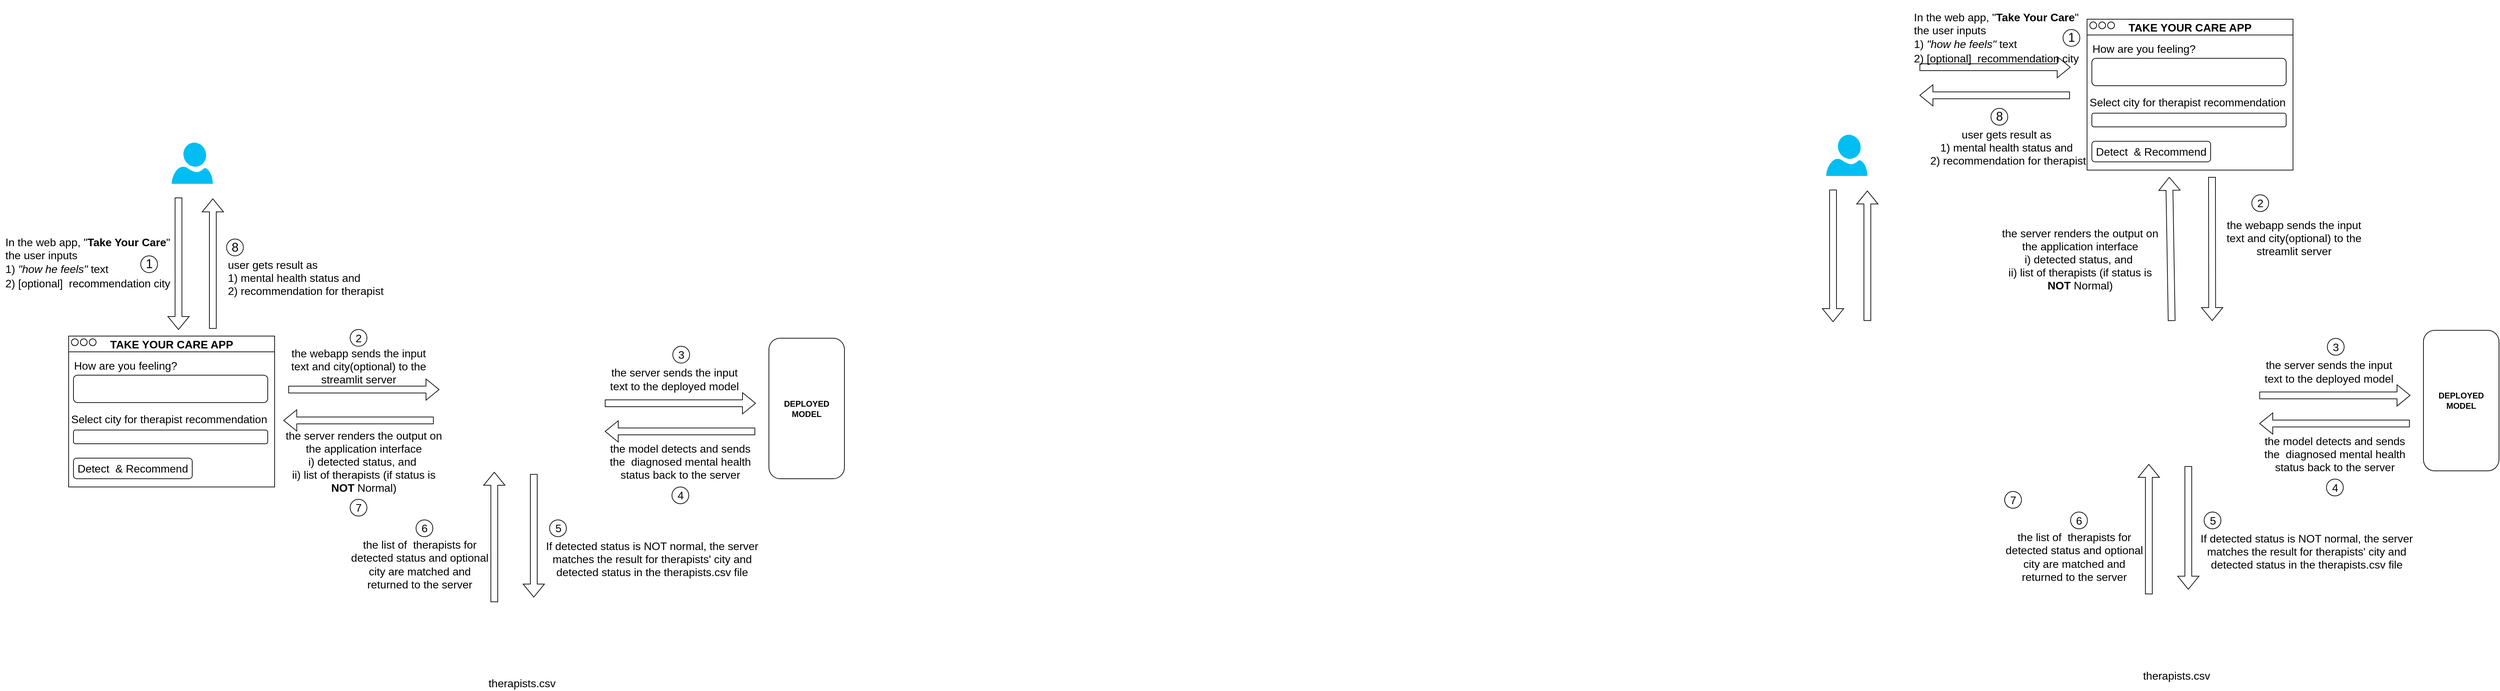 <mxfile version="26.2.14">
  <diagram name="Page-1" id="6ngZtiUM4uMh45GGR5u8">
    <mxGraphModel dx="558" dy="328" grid="1" gridSize="10" guides="1" tooltips="1" connect="1" arrows="1" fold="1" page="1" pageScale="1" pageWidth="850" pageHeight="1100" math="0" shadow="0">
      <root>
        <mxCell id="0" />
        <mxCell id="1" parent="0" />
        <mxCell id="xVOtCNTEhyg7BvDX45ZJ-3" value="&lt;font style=&quot;font-size: 16px;&quot;&gt;TAKE YOUR CARE APP&lt;/font&gt;" style="swimlane;whiteSpace=wrap;html=1;fillColor=light-dark(#FFFFFF,#000000);" parent="1" vertex="1">
          <mxGeometry x="320" y="572" width="300" height="220" as="geometry" />
        </mxCell>
        <mxCell id="xVOtCNTEhyg7BvDX45ZJ-4" value="&lt;font style=&quot;font-size: 16px;&quot;&gt;How are you feeling?&lt;/font&gt;" style="text;html=1;align=center;verticalAlign=middle;whiteSpace=wrap;rounded=0;" parent="xVOtCNTEhyg7BvDX45ZJ-3" vertex="1">
          <mxGeometry x="-9" y="28" width="184" height="30" as="geometry" />
        </mxCell>
        <mxCell id="xVOtCNTEhyg7BvDX45ZJ-5" value="" style="rounded=1;whiteSpace=wrap;html=1;" parent="xVOtCNTEhyg7BvDX45ZJ-3" vertex="1">
          <mxGeometry x="7" y="57" width="283" height="40" as="geometry" />
        </mxCell>
        <mxCell id="xVOtCNTEhyg7BvDX45ZJ-6" value="&lt;font style=&quot;font-size: 16px;&quot;&gt;Select city for therapist recommendation&lt;/font&gt;" style="text;html=1;align=center;verticalAlign=middle;whiteSpace=wrap;rounded=0;" parent="xVOtCNTEhyg7BvDX45ZJ-3" vertex="1">
          <mxGeometry x="-1" y="106" width="295" height="30" as="geometry" />
        </mxCell>
        <mxCell id="xVOtCNTEhyg7BvDX45ZJ-7" value="" style="rounded=1;whiteSpace=wrap;html=1;" parent="xVOtCNTEhyg7BvDX45ZJ-3" vertex="1">
          <mxGeometry x="7" y="137" width="283" height="20" as="geometry" />
        </mxCell>
        <mxCell id="xVOtCNTEhyg7BvDX45ZJ-8" value="&lt;font style=&quot;font-size: 16px; color: light-dark(rgb(0, 0, 0), rgb(204, 0, 0));&quot;&gt;Detect&amp;nbsp; &amp;amp; Recommend&lt;/font&gt;" style="rounded=1;whiteSpace=wrap;html=1;strokeColor=light-dark(#000000,#CC0000);" parent="xVOtCNTEhyg7BvDX45ZJ-3" vertex="1">
          <mxGeometry x="7" y="178" width="173" height="30" as="geometry" />
        </mxCell>
        <mxCell id="vIxu4h7MzAUHaWpVUODM-3" value="" style="ellipse;whiteSpace=wrap;html=1;aspect=fixed;fillColor=light-dark(#FFFFFF,#CCCC00);" vertex="1" parent="xVOtCNTEhyg7BvDX45ZJ-3">
          <mxGeometry x="17" y="4" width="10" height="10" as="geometry" />
        </mxCell>
        <mxCell id="vIxu4h7MzAUHaWpVUODM-9" value="" style="ellipse;whiteSpace=wrap;html=1;aspect=fixed;fillColor=light-dark(#FFFFFF,#FF0000);" vertex="1" parent="xVOtCNTEhyg7BvDX45ZJ-3">
          <mxGeometry x="4" y="4" width="10" height="10" as="geometry" />
        </mxCell>
        <mxCell id="vIxu4h7MzAUHaWpVUODM-2" value="" style="ellipse;whiteSpace=wrap;html=1;aspect=fixed;fillColor=light-dark(#FFFFFF,#009900);" vertex="1" parent="xVOtCNTEhyg7BvDX45ZJ-3">
          <mxGeometry x="30" y="4" width="10" height="10" as="geometry" />
        </mxCell>
        <mxCell id="xVOtCNTEhyg7BvDX45ZJ-18" value="" style="verticalLabelPosition=bottom;html=1;verticalAlign=top;align=center;strokeColor=none;fillColor=#00BEF2;shape=mxgraph.azure.user;" parent="1" vertex="1">
          <mxGeometry x="470" y="290" width="60" height="60" as="geometry" />
        </mxCell>
        <mxCell id="xVOtCNTEhyg7BvDX45ZJ-22" value="&lt;div style=&quot;text-align: justify;&quot;&gt;&lt;font style=&quot;background-color: transparent; color: light-dark(rgb(0, 0, 0), rgb(255, 255, 255)); font-size: 16px;&quot;&gt;In the web app, &quot;&lt;b&gt;Take Your Care&lt;/b&gt;&quot;&lt;/font&gt;&lt;/div&gt;&lt;div style=&quot;text-align: justify;&quot;&gt;&lt;font style=&quot;background-color: transparent; color: light-dark(rgb(0, 0, 0), rgb(255, 255, 255)); font-size: 16px;&quot;&gt;the user inputs&amp;nbsp;&lt;/font&gt;&lt;/div&gt;&lt;div style=&quot;text-align: justify;&quot;&gt;&lt;font style=&quot;background-color: transparent; color: light-dark(rgb(0, 0, 0), rgb(255, 255, 255)); font-size: 16px;&quot;&gt;1)&amp;nbsp;&lt;i&gt;&quot;how he feels&quot;&lt;/i&gt; text&lt;/font&gt;&lt;font style=&quot;background-color: transparent; color: light-dark(rgb(0, 0, 0), rgb(255, 255, 255)); font-size: 18px;&quot;&gt;&amp;nbsp;&lt;/font&gt;&lt;/div&gt;&lt;div style=&quot;text-align: justify;&quot;&gt;&lt;font size=&quot;3&quot;&gt;2)&amp;nbsp;&lt;/font&gt;&lt;span style=&quot;font-size: medium; background-color: transparent; color: light-dark(rgb(0, 0, 0), rgb(255, 255, 255));&quot;&gt;[optional]&amp;nbsp;&amp;nbsp;&lt;/span&gt;&lt;span style=&quot;font-size: medium; background-color: transparent; color: light-dark(rgb(0, 0, 0), rgb(255, 255, 255));&quot;&gt;recommendation city&lt;/span&gt;&lt;/div&gt;" style="text;html=1;align=right;verticalAlign=middle;whiteSpace=wrap;rounded=0;" parent="1" vertex="1">
          <mxGeometry x="220" y="410" width="250" height="110" as="geometry" />
        </mxCell>
        <mxCell id="xVOtCNTEhyg7BvDX45ZJ-23" value="&lt;font style=&quot;font-size: 18px;&quot;&gt;1&lt;/font&gt;" style="ellipse;whiteSpace=wrap;html=1;aspect=fixed;" parent="1" vertex="1">
          <mxGeometry x="425" y="455.01" width="24.5" height="24.5" as="geometry" />
        </mxCell>
        <mxCell id="xVOtCNTEhyg7BvDX45ZJ-24" value="" style="shape=flexArrow;endArrow=classic;html=1;rounded=0;fillColor=light-dark(transparent,#66B2FF);strokeColor=light-dark(#000000,#007FFF);" parent="1" edge="1">
          <mxGeometry width="50" height="50" relative="1" as="geometry">
            <mxPoint x="640" y="650" as="sourcePoint" />
            <mxPoint x="860" y="650" as="targetPoint" />
          </mxGeometry>
        </mxCell>
        <mxCell id="xVOtCNTEhyg7BvDX45ZJ-25" value="&lt;font style=&quot;font-size: 16px;&quot;&gt;the webapp sends the input text and city(optional) to the streamlit server&lt;/font&gt;" style="text;html=1;align=center;verticalAlign=middle;whiteSpace=wrap;rounded=0;" parent="1" vertex="1">
          <mxGeometry x="641" y="590" width="202.5" height="51.38" as="geometry" />
        </mxCell>
        <mxCell id="xVOtCNTEhyg7BvDX45ZJ-26" value="&lt;font style=&quot;font-size: 16px;&quot;&gt;2&lt;/font&gt;" style="ellipse;whiteSpace=wrap;html=1;aspect=fixed;" parent="1" vertex="1">
          <mxGeometry x="730" y="562.38" width="24.5" height="24.5" as="geometry" />
        </mxCell>
        <mxCell id="xVOtCNTEhyg7BvDX45ZJ-27" value="" style="shape=image;verticalLabelPosition=bottom;labelBackgroundColor=default;verticalAlign=top;aspect=fixed;imageAspect=0;image=https://eu-images.contentstack.com/v3/assets/blt6b0f74e5591baa03/blt7c0bf7e21d4410b4/6319700b8cc2fa14e223aa27/8895.png;" parent="1" vertex="1">
          <mxGeometry x="870" y="611.38" width="220" height="146.52" as="geometry" />
        </mxCell>
        <mxCell id="xVOtCNTEhyg7BvDX45ZJ-28" value="" style="shape=flexArrow;endArrow=classic;html=1;rounded=0;fillColor=light-dark(transparent,#66B2FF);strokeColor=light-dark(#000000,#007FFF);" parent="1" edge="1">
          <mxGeometry width="50" height="50" relative="1" as="geometry">
            <mxPoint x="851.75" y="695" as="sourcePoint" />
            <mxPoint x="632.75" y="695" as="targetPoint" />
          </mxGeometry>
        </mxCell>
        <mxCell id="xVOtCNTEhyg7BvDX45ZJ-35" value="" style="shape=flexArrow;endArrow=classic;html=1;rounded=0;fillColor=light-dark(transparent,#66B2FF);strokeColor=light-dark(#000000,#007FFF);" parent="1" edge="1">
          <mxGeometry width="50" height="50" relative="1" as="geometry">
            <mxPoint x="1101" y="670" as="sourcePoint" />
            <mxPoint x="1321" y="670" as="targetPoint" />
          </mxGeometry>
        </mxCell>
        <mxCell id="xVOtCNTEhyg7BvDX45ZJ-36" value="&lt;font style=&quot;font-size: 16px;&quot;&gt;the server sends the input text to the deployed model&lt;/font&gt;" style="text;html=1;align=center;verticalAlign=middle;whiteSpace=wrap;rounded=0;" parent="1" vertex="1">
          <mxGeometry x="1101" y="620.34" width="202.5" height="30" as="geometry" />
        </mxCell>
        <mxCell id="xVOtCNTEhyg7BvDX45ZJ-37" value="&lt;font style=&quot;font-size: 16px;&quot;&gt;3&lt;/font&gt;" style="ellipse;whiteSpace=wrap;html=1;aspect=fixed;" parent="1" vertex="1">
          <mxGeometry x="1200" y="586.88" width="24.5" height="24.5" as="geometry" />
        </mxCell>
        <mxCell id="xVOtCNTEhyg7BvDX45ZJ-38" value="&lt;b&gt;DEPLOYED MODEL&lt;/b&gt;" style="rounded=1;whiteSpace=wrap;html=1;fillColor=light-dark(#FFFFFF,#CCFFCC);strokeColor=light-dark(#000000,#009900);" parent="1" vertex="1">
          <mxGeometry x="1340" y="575.09" width="110" height="204.91" as="geometry" />
        </mxCell>
        <mxCell id="xVOtCNTEhyg7BvDX45ZJ-39" value="" style="shape=flexArrow;endArrow=classic;html=1;rounded=0;fillColor=light-dark(transparent,#66B2FF);strokeColor=light-dark(#000000,#007FFF);" parent="1" edge="1">
          <mxGeometry width="50" height="50" relative="1" as="geometry">
            <mxPoint x="1320" y="711" as="sourcePoint" />
            <mxPoint x="1101" y="711" as="targetPoint" />
          </mxGeometry>
        </mxCell>
        <mxCell id="xVOtCNTEhyg7BvDX45ZJ-40" value="&lt;font style=&quot;font-size: 16px;&quot;&gt;the model detects and sends the&amp;nbsp; diagnosed mental health status back to the server&lt;/font&gt;" style="text;html=1;align=center;verticalAlign=middle;whiteSpace=wrap;rounded=0;" parent="1" vertex="1">
          <mxGeometry x="1101" y="740" width="220" height="30" as="geometry" />
        </mxCell>
        <mxCell id="xVOtCNTEhyg7BvDX45ZJ-41" value="&lt;font style=&quot;font-size: 16px;&quot;&gt;4&lt;/font&gt;" style="ellipse;whiteSpace=wrap;html=1;aspect=fixed;" parent="1" vertex="1">
          <mxGeometry x="1198.75" y="792" width="24.5" height="24.5" as="geometry" />
        </mxCell>
        <mxCell id="xVOtCNTEhyg7BvDX45ZJ-44" value="&lt;font style=&quot;font-size: 16px;&quot;&gt;the server renders the output on the application interface&lt;/font&gt;&lt;div&gt;&lt;span style=&quot;background-color: transparent; color: light-dark(rgb(0, 0, 0), rgb(255, 255, 255));&quot;&gt;&lt;font style=&quot;font-size: 16px;&quot;&gt;i) detected status, and&amp;nbsp;&lt;/font&gt;&lt;/span&gt;&lt;div&gt;&lt;font style=&quot;font-size: 16px;&quot;&gt;&lt;span style=&quot;background-color: transparent; color: light-dark(rgb(0, 0, 0), rgb(255, 255, 255));&quot;&gt;ii) list of therapists (if status is &lt;/span&gt;&lt;b style=&quot;background-color: transparent; color: light-dark(rgb(0, 0, 0), rgb(255, 255, 255));&quot;&gt;NOT &lt;/b&gt;&lt;span style=&quot;background-color: transparent; color: light-dark(rgb(0, 0, 0), rgb(255, 255, 255));&quot;&gt;Normal)&lt;/span&gt;&lt;/font&gt;&lt;/div&gt;&lt;/div&gt;" style="text;html=1;align=center;verticalAlign=middle;whiteSpace=wrap;rounded=0;" parent="1" vertex="1">
          <mxGeometry x="630" y="735" width="240" height="40" as="geometry" />
        </mxCell>
        <mxCell id="xVOtCNTEhyg7BvDX45ZJ-45" value="&lt;font style=&quot;font-size: 16px;&quot;&gt;7&lt;/font&gt;" style="ellipse;whiteSpace=wrap;html=1;aspect=fixed;" parent="1" vertex="1">
          <mxGeometry x="730" y="810" width="24.5" height="24.5" as="geometry" />
        </mxCell>
        <mxCell id="xVOtCNTEhyg7BvDX45ZJ-46" value="" style="shape=image;html=1;verticalAlign=top;verticalLabelPosition=bottom;labelBackgroundColor=#ffffff;imageAspect=0;aspect=fixed;image=https://cdn3.iconfinder.com/data/icons/cad-database-presentation-spreadsheet-vector-fil-2/512/19-128.png" parent="1" vertex="1">
          <mxGeometry x="922.5" y="970" width="98" height="98" as="geometry" />
        </mxCell>
        <mxCell id="xVOtCNTEhyg7BvDX45ZJ-47" value="" style="shape=flexArrow;endArrow=classic;html=1;rounded=0;strokeColor=light-dark(#000000,#007FFF);fillColor=light-dark(transparent,#66B2FF);" parent="1" edge="1">
          <mxGeometry width="50" height="50" relative="1" as="geometry">
            <mxPoint x="997.5" y="773.12" as="sourcePoint" />
            <mxPoint x="997.5" y="953.12" as="targetPoint" />
          </mxGeometry>
        </mxCell>
        <mxCell id="xVOtCNTEhyg7BvDX45ZJ-48" value="&lt;font style=&quot;font-size: 16px;&quot;&gt;the list of&amp;nbsp; therapists for detected status and optional city are matched and returned to the server&lt;/font&gt;" style="text;html=1;align=center;verticalAlign=middle;whiteSpace=wrap;rounded=0;" parent="1" vertex="1">
          <mxGeometry x="730" y="890" width="202.5" height="30" as="geometry" />
        </mxCell>
        <mxCell id="xVOtCNTEhyg7BvDX45ZJ-49" value="&lt;font style=&quot;font-size: 16px;&quot;&gt;6&lt;/font&gt;" style="ellipse;whiteSpace=wrap;html=1;aspect=fixed;" parent="1" vertex="1">
          <mxGeometry x="826" y="840" width="24.5" height="24.5" as="geometry" />
        </mxCell>
        <mxCell id="xVOtCNTEhyg7BvDX45ZJ-50" value="" style="shape=flexArrow;endArrow=classic;html=1;rounded=0;strokeColor=light-dark(#000000,#007FFF);fillColor=light-dark(transparent,#66B2FF);" parent="1" edge="1">
          <mxGeometry width="50" height="50" relative="1" as="geometry">
            <mxPoint x="940" y="960" as="sourcePoint" />
            <mxPoint x="940" y="770" as="targetPoint" />
          </mxGeometry>
        </mxCell>
        <mxCell id="xVOtCNTEhyg7BvDX45ZJ-51" value="&lt;font style=&quot;font-size: 16px;&quot;&gt;If detected status is NOT normal,&amp;nbsp;&lt;span style=&quot;background-color: transparent; color: light-dark(rgb(0, 0, 0), rgb(255, 255, 255));&quot;&gt;the server matches the result for therapists&#39; city and detected status in the therapists.csv file&lt;/span&gt;&lt;/font&gt;" style="text;html=1;align=center;verticalAlign=middle;whiteSpace=wrap;rounded=0;" parent="1" vertex="1">
          <mxGeometry x="1010" y="874.5" width="320" height="45.5" as="geometry" />
        </mxCell>
        <mxCell id="xVOtCNTEhyg7BvDX45ZJ-52" value="&lt;font style=&quot;font-size: 16px;&quot;&gt;5&lt;/font&gt;" style="ellipse;whiteSpace=wrap;html=1;aspect=fixed;" parent="1" vertex="1">
          <mxGeometry x="1020.5" y="840" width="24.5" height="24.5" as="geometry" />
        </mxCell>
        <mxCell id="xVOtCNTEhyg7BvDX45ZJ-57" value="&lt;font style=&quot;font-size: 18px;&quot;&gt;8&lt;/font&gt;" style="ellipse;whiteSpace=wrap;html=1;aspect=fixed;" parent="1" vertex="1">
          <mxGeometry x="550" y="430.51" width="24.5" height="24.5" as="geometry" />
        </mxCell>
        <mxCell id="xVOtCNTEhyg7BvDX45ZJ-58" value="&lt;font style=&quot;font-size: 16px;&quot;&gt;user gets result as&amp;nbsp;&lt;/font&gt;&lt;div&gt;&lt;font size=&quot;3&quot;&gt;1) mental health status and&amp;nbsp;&lt;/font&gt;&lt;/div&gt;&lt;div&gt;&lt;font size=&quot;3&quot;&gt;2) recommendation for therapist&lt;/font&gt;&lt;/div&gt;" style="text;html=1;align=left;verticalAlign=middle;whiteSpace=wrap;rounded=0;" parent="1" vertex="1">
          <mxGeometry x="550" y="467.25" width="250" height="40" as="geometry" />
        </mxCell>
        <mxCell id="xVOtCNTEhyg7BvDX45ZJ-60" value="&lt;font style=&quot;font-size: 16px;&quot;&gt;therapists.csv&lt;/font&gt;" style="text;html=1;align=center;verticalAlign=middle;whiteSpace=wrap;rounded=0;" parent="1" vertex="1">
          <mxGeometry x="919.5" y="1068" width="121" height="20" as="geometry" />
        </mxCell>
        <mxCell id="xVOtCNTEhyg7BvDX45ZJ-63" value="" style="shape=flexArrow;endArrow=classic;html=1;rounded=0;fillColor=light-dark(transparent,#66B2FF);strokeColor=light-dark(#000000,#007FFF);" parent="1" edge="1">
          <mxGeometry width="50" height="50" relative="1" as="geometry">
            <mxPoint x="480" y="370" as="sourcePoint" />
            <mxPoint x="480" y="563" as="targetPoint" />
          </mxGeometry>
        </mxCell>
        <mxCell id="vIxu4h7MzAUHaWpVUODM-6" value="" style="shape=flexArrow;endArrow=classic;html=1;rounded=0;fillColor=light-dark(transparent,#66B2FF);strokeColor=light-dark(#000000,#007FFF);" edge="1" parent="1">
          <mxGeometry width="50" height="50" relative="1" as="geometry">
            <mxPoint x="530" y="561.38" as="sourcePoint" />
            <mxPoint x="530" y="371.38" as="targetPoint" />
          </mxGeometry>
        </mxCell>
        <mxCell id="vIxu4h7MzAUHaWpVUODM-13" value="&lt;font style=&quot;font-size: 16px;&quot;&gt;TAKE YOUR CARE APP&lt;/font&gt;" style="swimlane;whiteSpace=wrap;html=1;fillColor=light-dark(#FFFFFF,#000000);" vertex="1" parent="1">
          <mxGeometry x="3260" y="110.0" width="300" height="220" as="geometry" />
        </mxCell>
        <mxCell id="vIxu4h7MzAUHaWpVUODM-14" value="&lt;font style=&quot;font-size: 16px;&quot;&gt;How are you feeling?&lt;/font&gt;" style="text;html=1;align=center;verticalAlign=middle;whiteSpace=wrap;rounded=0;" vertex="1" parent="vIxu4h7MzAUHaWpVUODM-13">
          <mxGeometry x="-9" y="28" width="184" height="30" as="geometry" />
        </mxCell>
        <mxCell id="vIxu4h7MzAUHaWpVUODM-15" value="" style="rounded=1;whiteSpace=wrap;html=1;" vertex="1" parent="vIxu4h7MzAUHaWpVUODM-13">
          <mxGeometry x="7" y="57" width="283" height="40" as="geometry" />
        </mxCell>
        <mxCell id="vIxu4h7MzAUHaWpVUODM-16" value="&lt;font style=&quot;font-size: 16px;&quot;&gt;Select city for therapist recommendation&lt;/font&gt;" style="text;html=1;align=center;verticalAlign=middle;whiteSpace=wrap;rounded=0;" vertex="1" parent="vIxu4h7MzAUHaWpVUODM-13">
          <mxGeometry x="-1" y="106" width="295" height="30" as="geometry" />
        </mxCell>
        <mxCell id="vIxu4h7MzAUHaWpVUODM-17" value="" style="rounded=1;whiteSpace=wrap;html=1;" vertex="1" parent="vIxu4h7MzAUHaWpVUODM-13">
          <mxGeometry x="7" y="137" width="283" height="20" as="geometry" />
        </mxCell>
        <mxCell id="vIxu4h7MzAUHaWpVUODM-18" value="&lt;font style=&quot;font-size: 16px; color: light-dark(rgb(0, 0, 0), rgb(204, 0, 0));&quot;&gt;Detect&amp;nbsp; &amp;amp; Recommend&lt;/font&gt;" style="rounded=1;whiteSpace=wrap;html=1;strokeColor=light-dark(#000000,#CC0000);" vertex="1" parent="vIxu4h7MzAUHaWpVUODM-13">
          <mxGeometry x="7" y="178" width="173" height="30" as="geometry" />
        </mxCell>
        <mxCell id="vIxu4h7MzAUHaWpVUODM-19" value="" style="ellipse;whiteSpace=wrap;html=1;aspect=fixed;fillColor=light-dark(#FFFFFF,#CCCC00);" vertex="1" parent="vIxu4h7MzAUHaWpVUODM-13">
          <mxGeometry x="17" y="4" width="10" height="10" as="geometry" />
        </mxCell>
        <mxCell id="vIxu4h7MzAUHaWpVUODM-20" value="" style="ellipse;whiteSpace=wrap;html=1;aspect=fixed;fillColor=light-dark(#FFFFFF,#FF0000);" vertex="1" parent="vIxu4h7MzAUHaWpVUODM-13">
          <mxGeometry x="4" y="4" width="10" height="10" as="geometry" />
        </mxCell>
        <mxCell id="vIxu4h7MzAUHaWpVUODM-21" value="" style="ellipse;whiteSpace=wrap;html=1;aspect=fixed;fillColor=light-dark(#FFFFFF,#009900);" vertex="1" parent="vIxu4h7MzAUHaWpVUODM-13">
          <mxGeometry x="30" y="4" width="10" height="10" as="geometry" />
        </mxCell>
        <mxCell id="vIxu4h7MzAUHaWpVUODM-22" value="" style="verticalLabelPosition=bottom;html=1;verticalAlign=top;align=center;strokeColor=none;fillColor=#00BEF2;shape=mxgraph.azure.user;" vertex="1" parent="1">
          <mxGeometry x="2880" y="278.55" width="60" height="60" as="geometry" />
        </mxCell>
        <mxCell id="vIxu4h7MzAUHaWpVUODM-25" value="" style="shape=flexArrow;endArrow=classic;html=1;rounded=0;fillColor=light-dark(transparent,#66B2FF);strokeColor=light-dark(#000000,#007FFF);" edge="1" parent="1">
          <mxGeometry width="50" height="50" relative="1" as="geometry">
            <mxPoint x="3442" y="340" as="sourcePoint" />
            <mxPoint x="3442.25" y="550" as="targetPoint" />
          </mxGeometry>
        </mxCell>
        <mxCell id="vIxu4h7MzAUHaWpVUODM-26" value="&lt;font style=&quot;font-size: 16px;&quot;&gt;the webapp sends the input text and city(optional) to the streamlit server&lt;/font&gt;" style="text;html=1;align=center;verticalAlign=middle;whiteSpace=wrap;rounded=0;" vertex="1" parent="1">
          <mxGeometry x="3460" y="403.63" width="202.5" height="51.38" as="geometry" />
        </mxCell>
        <mxCell id="vIxu4h7MzAUHaWpVUODM-27" value="&lt;font style=&quot;font-size: 16px;&quot;&gt;2&lt;/font&gt;" style="ellipse;whiteSpace=wrap;html=1;aspect=fixed;" vertex="1" parent="1">
          <mxGeometry x="3500" y="365.96" width="24.5" height="24.5" as="geometry" />
        </mxCell>
        <mxCell id="vIxu4h7MzAUHaWpVUODM-28" value="" style="shape=image;verticalLabelPosition=bottom;labelBackgroundColor=default;verticalAlign=top;aspect=fixed;imageAspect=0;image=https://eu-images.contentstack.com/v3/assets/blt6b0f74e5591baa03/blt7c0bf7e21d4410b4/6319700b8cc2fa14e223aa27/8895.png;" vertex="1" parent="1">
          <mxGeometry x="3290" y="563.64" width="220" height="146.52" as="geometry" />
        </mxCell>
        <mxCell id="vIxu4h7MzAUHaWpVUODM-29" value="" style="shape=flexArrow;endArrow=classic;html=1;rounded=0;fillColor=light-dark(transparent,#66B2FF);strokeColor=light-dark(#000000,#007FFF);entryX=0.5;entryY=1;entryDx=0;entryDy=0;" edge="1" parent="1">
          <mxGeometry width="50" height="50" relative="1" as="geometry">
            <mxPoint x="3383.25" y="550" as="sourcePoint" />
            <mxPoint x="3379.75" y="340" as="targetPoint" />
          </mxGeometry>
        </mxCell>
        <mxCell id="vIxu4h7MzAUHaWpVUODM-30" value="" style="shape=flexArrow;endArrow=classic;html=1;rounded=0;fillColor=light-dark(transparent,#66B2FF);strokeColor=light-dark(#000000,#007FFF);" edge="1" parent="1">
          <mxGeometry width="50" height="50" relative="1" as="geometry">
            <mxPoint x="3511" y="658.55" as="sourcePoint" />
            <mxPoint x="3731" y="658.55" as="targetPoint" />
          </mxGeometry>
        </mxCell>
        <mxCell id="vIxu4h7MzAUHaWpVUODM-31" value="&lt;font style=&quot;font-size: 16px;&quot;&gt;the server sends the input text to the deployed model&lt;/font&gt;" style="text;html=1;align=center;verticalAlign=middle;whiteSpace=wrap;rounded=0;" vertex="1" parent="1">
          <mxGeometry x="3511" y="608.89" width="202.5" height="30" as="geometry" />
        </mxCell>
        <mxCell id="vIxu4h7MzAUHaWpVUODM-32" value="&lt;font style=&quot;font-size: 16px;&quot;&gt;3&lt;/font&gt;" style="ellipse;whiteSpace=wrap;html=1;aspect=fixed;" vertex="1" parent="1">
          <mxGeometry x="3610" y="575.43" width="24.5" height="24.5" as="geometry" />
        </mxCell>
        <mxCell id="vIxu4h7MzAUHaWpVUODM-33" value="&lt;b&gt;DEPLOYED MODEL&lt;/b&gt;" style="rounded=1;whiteSpace=wrap;html=1;fillColor=light-dark(#FFFFFF,#CCFFCC);strokeColor=light-dark(#000000,#009900);" vertex="1" parent="1">
          <mxGeometry x="3750" y="563.64" width="110" height="204.91" as="geometry" />
        </mxCell>
        <mxCell id="vIxu4h7MzAUHaWpVUODM-34" value="" style="shape=flexArrow;endArrow=classic;html=1;rounded=0;fillColor=light-dark(transparent,#66B2FF);strokeColor=light-dark(#000000,#007FFF);" edge="1" parent="1">
          <mxGeometry width="50" height="50" relative="1" as="geometry">
            <mxPoint x="3730" y="699.55" as="sourcePoint" />
            <mxPoint x="3511" y="699.55" as="targetPoint" />
          </mxGeometry>
        </mxCell>
        <mxCell id="vIxu4h7MzAUHaWpVUODM-35" value="&lt;font style=&quot;font-size: 16px;&quot;&gt;the model detects and sends the&amp;nbsp; diagnosed mental health status back to the server&lt;/font&gt;" style="text;html=1;align=center;verticalAlign=middle;whiteSpace=wrap;rounded=0;" vertex="1" parent="1">
          <mxGeometry x="3511" y="728.55" width="220" height="30" as="geometry" />
        </mxCell>
        <mxCell id="vIxu4h7MzAUHaWpVUODM-36" value="&lt;font style=&quot;font-size: 16px;&quot;&gt;4&lt;/font&gt;" style="ellipse;whiteSpace=wrap;html=1;aspect=fixed;" vertex="1" parent="1">
          <mxGeometry x="3608.75" y="780.55" width="24.5" height="24.5" as="geometry" />
        </mxCell>
        <mxCell id="vIxu4h7MzAUHaWpVUODM-37" value="&lt;font style=&quot;font-size: 16px;&quot;&gt;the server renders the output on the application interface&lt;/font&gt;&lt;div&gt;&lt;span style=&quot;background-color: transparent; color: light-dark(rgb(0, 0, 0), rgb(255, 255, 255));&quot;&gt;&lt;font style=&quot;font-size: 16px;&quot;&gt;i) detected status, and&amp;nbsp;&lt;/font&gt;&lt;/span&gt;&lt;div&gt;&lt;font style=&quot;font-size: 16px;&quot;&gt;&lt;span style=&quot;background-color: transparent; color: light-dark(rgb(0, 0, 0), rgb(255, 255, 255));&quot;&gt;ii) list of therapists (if status is &lt;/span&gt;&lt;b style=&quot;background-color: transparent; color: light-dark(rgb(0, 0, 0), rgb(255, 255, 255));&quot;&gt;NOT &lt;/b&gt;&lt;span style=&quot;background-color: transparent; color: light-dark(rgb(0, 0, 0), rgb(255, 255, 255));&quot;&gt;Normal)&lt;/span&gt;&lt;/font&gt;&lt;/div&gt;&lt;/div&gt;" style="text;html=1;align=center;verticalAlign=middle;whiteSpace=wrap;rounded=0;" vertex="1" parent="1">
          <mxGeometry x="3130" y="439.51" width="240" height="40" as="geometry" />
        </mxCell>
        <mxCell id="vIxu4h7MzAUHaWpVUODM-38" value="&lt;font style=&quot;font-size: 16px;&quot;&gt;7&lt;/font&gt;" style="ellipse;whiteSpace=wrap;html=1;aspect=fixed;" vertex="1" parent="1">
          <mxGeometry x="3140" y="798.55" width="24.5" height="24.5" as="geometry" />
        </mxCell>
        <mxCell id="vIxu4h7MzAUHaWpVUODM-39" value="" style="shape=image;html=1;verticalAlign=top;verticalLabelPosition=bottom;labelBackgroundColor=#ffffff;imageAspect=0;aspect=fixed;image=https://cdn3.iconfinder.com/data/icons/cad-database-presentation-spreadsheet-vector-fil-2/512/19-128.png" vertex="1" parent="1">
          <mxGeometry x="3332.5" y="958.55" width="98" height="98" as="geometry" />
        </mxCell>
        <mxCell id="vIxu4h7MzAUHaWpVUODM-40" value="" style="shape=flexArrow;endArrow=classic;html=1;rounded=0;strokeColor=light-dark(#000000,#007FFF);fillColor=light-dark(transparent,#66B2FF);" edge="1" parent="1">
          <mxGeometry width="50" height="50" relative="1" as="geometry">
            <mxPoint x="3407.5" y="761.67" as="sourcePoint" />
            <mxPoint x="3407.5" y="941.67" as="targetPoint" />
          </mxGeometry>
        </mxCell>
        <mxCell id="vIxu4h7MzAUHaWpVUODM-41" value="&lt;font style=&quot;font-size: 16px;&quot;&gt;the list of&amp;nbsp; therapists for detected status and optional city are matched and returned to the server&lt;/font&gt;" style="text;html=1;align=center;verticalAlign=middle;whiteSpace=wrap;rounded=0;" vertex="1" parent="1">
          <mxGeometry x="3140" y="878.55" width="202.5" height="30" as="geometry" />
        </mxCell>
        <mxCell id="vIxu4h7MzAUHaWpVUODM-42" value="&lt;font style=&quot;font-size: 16px;&quot;&gt;6&lt;/font&gt;" style="ellipse;whiteSpace=wrap;html=1;aspect=fixed;" vertex="1" parent="1">
          <mxGeometry x="3236" y="828.55" width="24.5" height="24.5" as="geometry" />
        </mxCell>
        <mxCell id="vIxu4h7MzAUHaWpVUODM-43" value="" style="shape=flexArrow;endArrow=classic;html=1;rounded=0;strokeColor=light-dark(#000000,#007FFF);fillColor=light-dark(transparent,#66B2FF);" edge="1" parent="1">
          <mxGeometry width="50" height="50" relative="1" as="geometry">
            <mxPoint x="3350" y="948.55" as="sourcePoint" />
            <mxPoint x="3350" y="758.55" as="targetPoint" />
          </mxGeometry>
        </mxCell>
        <mxCell id="vIxu4h7MzAUHaWpVUODM-44" value="&lt;font style=&quot;font-size: 16px;&quot;&gt;If detected status is NOT normal,&amp;nbsp;&lt;span style=&quot;background-color: transparent; color: light-dark(rgb(0, 0, 0), rgb(255, 255, 255));&quot;&gt;the server matches the result for therapists&#39; city and detected status in the therapists.csv file&lt;/span&gt;&lt;/font&gt;" style="text;html=1;align=center;verticalAlign=middle;whiteSpace=wrap;rounded=0;" vertex="1" parent="1">
          <mxGeometry x="3420" y="863.05" width="320" height="45.5" as="geometry" />
        </mxCell>
        <mxCell id="vIxu4h7MzAUHaWpVUODM-45" value="&lt;font style=&quot;font-size: 16px;&quot;&gt;5&lt;/font&gt;" style="ellipse;whiteSpace=wrap;html=1;aspect=fixed;" vertex="1" parent="1">
          <mxGeometry x="3430.5" y="828.55" width="24.5" height="24.5" as="geometry" />
        </mxCell>
        <mxCell id="vIxu4h7MzAUHaWpVUODM-46" value="&lt;font style=&quot;font-size: 18px;&quot;&gt;8&lt;/font&gt;" style="ellipse;whiteSpace=wrap;html=1;aspect=fixed;" vertex="1" parent="1">
          <mxGeometry x="3120" y="240.0" width="24.5" height="24.5" as="geometry" />
        </mxCell>
        <mxCell id="vIxu4h7MzAUHaWpVUODM-47" value="&lt;font style=&quot;font-size: 16px;&quot;&gt;user gets result as&amp;nbsp;&lt;/font&gt;&lt;div&gt;&lt;font size=&quot;3&quot;&gt;1) mental health status and&amp;nbsp;&lt;/font&gt;&lt;/div&gt;&lt;div&gt;&lt;font size=&quot;3&quot;&gt;2) recommendation for therapist&lt;/font&gt;&lt;/div&gt;" style="text;html=1;align=center;verticalAlign=middle;whiteSpace=wrap;rounded=0;" vertex="1" parent="1">
          <mxGeometry x="3020" y="276.74" width="250" height="40" as="geometry" />
        </mxCell>
        <mxCell id="vIxu4h7MzAUHaWpVUODM-48" value="&lt;font style=&quot;font-size: 16px;&quot;&gt;therapists.csv&lt;/font&gt;" style="text;html=1;align=center;verticalAlign=middle;whiteSpace=wrap;rounded=0;" vertex="1" parent="1">
          <mxGeometry x="3329.5" y="1056.55" width="121" height="20" as="geometry" />
        </mxCell>
        <mxCell id="vIxu4h7MzAUHaWpVUODM-49" value="" style="shape=flexArrow;endArrow=classic;html=1;rounded=0;fillColor=light-dark(transparent,#66B2FF);strokeColor=light-dark(#000000,#007FFF);" edge="1" parent="1">
          <mxGeometry width="50" height="50" relative="1" as="geometry">
            <mxPoint x="2890" y="358.55" as="sourcePoint" />
            <mxPoint x="2890" y="551.55" as="targetPoint" />
          </mxGeometry>
        </mxCell>
        <mxCell id="vIxu4h7MzAUHaWpVUODM-50" value="" style="shape=flexArrow;endArrow=classic;html=1;rounded=0;fillColor=light-dark(transparent,#66B2FF);strokeColor=light-dark(#000000,#007FFF);" edge="1" parent="1">
          <mxGeometry width="50" height="50" relative="1" as="geometry">
            <mxPoint x="2940" y="549.93" as="sourcePoint" />
            <mxPoint x="2940" y="359.93" as="targetPoint" />
          </mxGeometry>
        </mxCell>
        <mxCell id="vIxu4h7MzAUHaWpVUODM-51" value="" style="shape=flexArrow;endArrow=classic;html=1;rounded=0;fillColor=light-dark(transparent,#66B2FF);strokeColor=light-dark(#000000,#007FFF);" edge="1" parent="1">
          <mxGeometry width="50" height="50" relative="1" as="geometry">
            <mxPoint x="3016" y="180.0" as="sourcePoint" />
            <mxPoint x="3236" y="180.0" as="targetPoint" />
          </mxGeometry>
        </mxCell>
        <mxCell id="vIxu4h7MzAUHaWpVUODM-52" value="" style="shape=flexArrow;endArrow=classic;html=1;rounded=0;fillColor=light-dark(transparent,#66B2FF);strokeColor=light-dark(#000000,#007FFF);" edge="1" parent="1">
          <mxGeometry width="50" height="50" relative="1" as="geometry">
            <mxPoint x="3235" y="221.0" as="sourcePoint" />
            <mxPoint x="3016" y="221.0" as="targetPoint" />
          </mxGeometry>
        </mxCell>
        <mxCell id="vIxu4h7MzAUHaWpVUODM-54" value="&lt;div style=&quot;text-align: justify;&quot;&gt;&lt;font style=&quot;background-color: transparent; color: light-dark(rgb(0, 0, 0), rgb(255, 255, 255)); font-size: 16px;&quot;&gt;In the web app, &quot;&lt;b&gt;Take Your Care&lt;/b&gt;&quot;&lt;/font&gt;&lt;/div&gt;&lt;div style=&quot;text-align: justify;&quot;&gt;&lt;font style=&quot;background-color: transparent; color: light-dark(rgb(0, 0, 0), rgb(255, 255, 255)); font-size: 16px;&quot;&gt;the user inputs&amp;nbsp;&lt;/font&gt;&lt;/div&gt;&lt;div style=&quot;text-align: justify;&quot;&gt;&lt;font style=&quot;background-color: transparent; color: light-dark(rgb(0, 0, 0), rgb(255, 255, 255)); font-size: 16px;&quot;&gt;1)&amp;nbsp;&lt;i&gt;&quot;how he feels&quot;&lt;/i&gt; text&lt;/font&gt;&lt;font style=&quot;background-color: transparent; color: light-dark(rgb(0, 0, 0), rgb(255, 255, 255)); font-size: 18px;&quot;&gt;&amp;nbsp;&lt;/font&gt;&lt;/div&gt;&lt;div style=&quot;text-align: justify;&quot;&gt;&lt;font size=&quot;3&quot;&gt;2)&amp;nbsp;&lt;/font&gt;&lt;span style=&quot;font-size: medium; background-color: transparent; color: light-dark(rgb(0, 0, 0), rgb(255, 255, 255));&quot;&gt;[optional]&amp;nbsp;&amp;nbsp;&lt;/span&gt;&lt;span style=&quot;font-size: medium; background-color: transparent; color: light-dark(rgb(0, 0, 0), rgb(255, 255, 255));&quot;&gt;recommendation city&lt;/span&gt;&lt;/div&gt;" style="text;html=1;align=right;verticalAlign=middle;whiteSpace=wrap;rounded=0;" vertex="1" parent="1">
          <mxGeometry x="2999.5" y="82.26" width="250" height="110" as="geometry" />
        </mxCell>
        <mxCell id="vIxu4h7MzAUHaWpVUODM-55" value="&lt;font style=&quot;font-size: 18px;&quot;&gt;1&lt;/font&gt;" style="ellipse;whiteSpace=wrap;html=1;aspect=fixed;" vertex="1" parent="1">
          <mxGeometry x="3225" y="125.01" width="24.5" height="24.5" as="geometry" />
        </mxCell>
      </root>
    </mxGraphModel>
  </diagram>
</mxfile>
